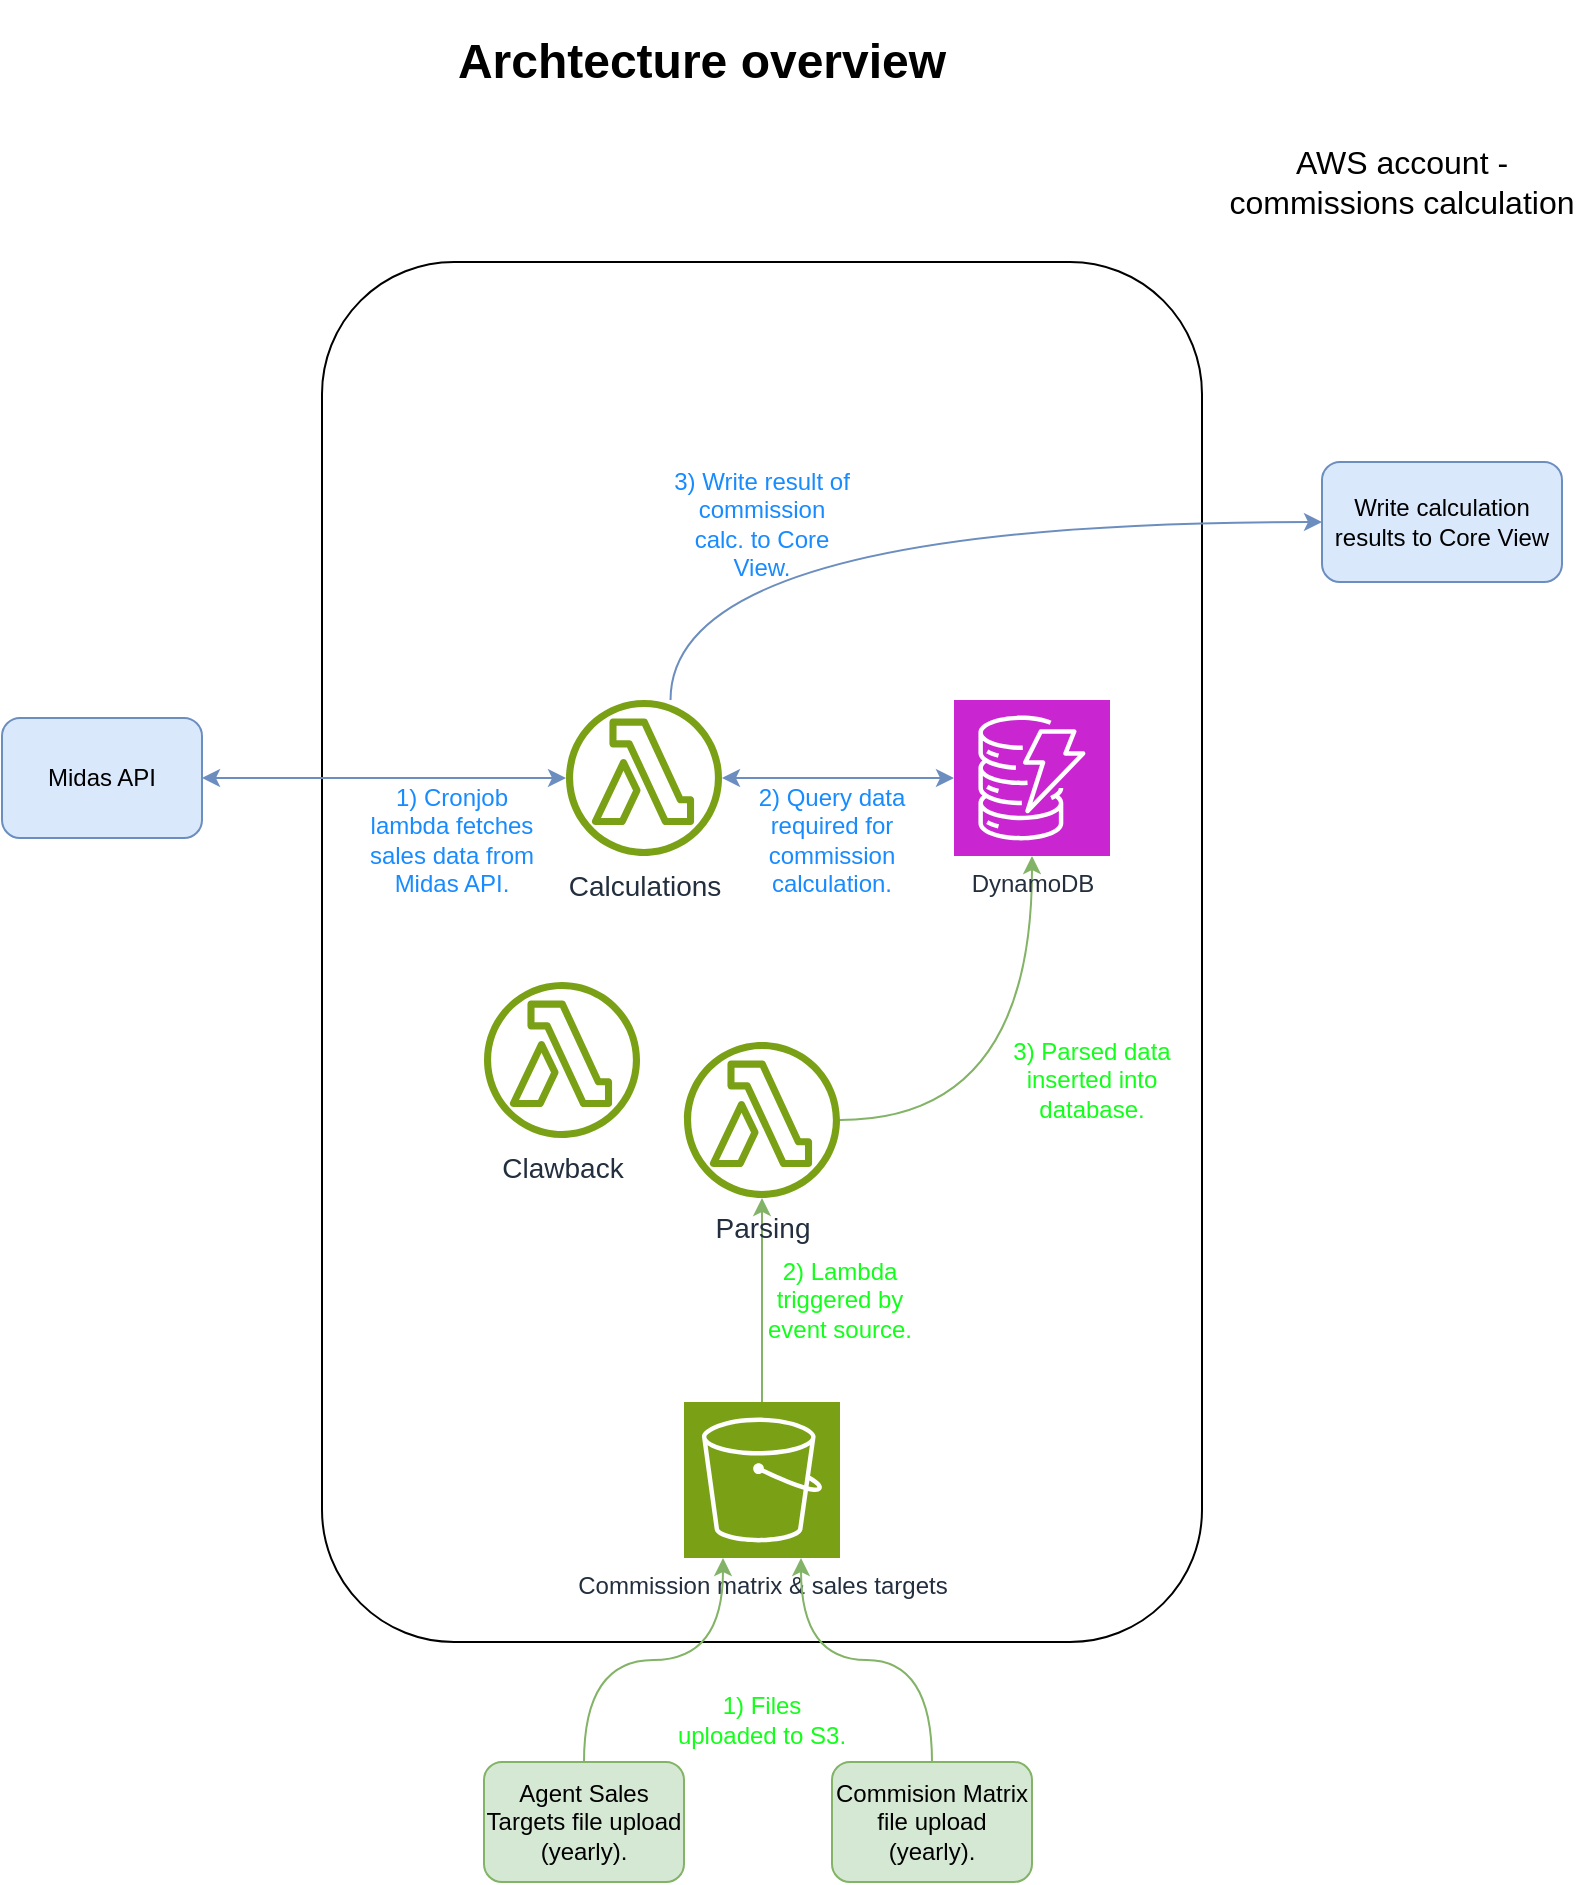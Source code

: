 <mxfile version="22.1.17" type="device">
  <diagram name="Page-1" id="CprnhcaB5m-wMpzN6rBH">
    <mxGraphModel dx="432" dy="1876" grid="1" gridSize="10" guides="1" tooltips="1" connect="1" arrows="1" fold="1" page="1" pageScale="1" pageWidth="827" pageHeight="1169" math="0" shadow="0">
      <root>
        <mxCell id="0" />
        <mxCell id="1" parent="0" />
        <mxCell id="YeDFQegcH8h2r3Rjm_9H-2" value="" style="rounded=1;whiteSpace=wrap;html=1;fillColor=none;" parent="1" vertex="1">
          <mxGeometry x="1190" y="50" width="440" height="690" as="geometry" />
        </mxCell>
        <mxCell id="YeDFQegcH8h2r3Rjm_9H-3" value="Midas API" style="rounded=1;whiteSpace=wrap;html=1;fillColor=#dae8fc;strokeColor=#6c8ebf;" parent="1" vertex="1">
          <mxGeometry x="1030" y="278" width="100" height="60" as="geometry" />
        </mxCell>
        <mxCell id="YeDFQegcH8h2r3Rjm_9H-4" style="edgeStyle=orthogonalEdgeStyle;orthogonalLoop=1;jettySize=auto;html=1;startArrow=classic;startFill=1;curved=1;entryX=0;entryY=0.5;entryDx=0;entryDy=0;entryPerimeter=0;fillColor=#dae8fc;strokeColor=#6c8ebf;" parent="1" source="YeDFQegcH8h2r3Rjm_9H-7" target="Pw8H6CO48tIshbksqKyi-1" edge="1">
          <mxGeometry relative="1" as="geometry">
            <mxPoint x="1620" y="308" as="targetPoint" />
          </mxGeometry>
        </mxCell>
        <mxCell id="YeDFQegcH8h2r3Rjm_9H-5" style="edgeStyle=orthogonalEdgeStyle;orthogonalLoop=1;jettySize=auto;html=1;exitX=0.67;exitY=0;exitDx=0;exitDy=0;exitPerimeter=0;entryX=0;entryY=0.5;entryDx=0;entryDy=0;curved=1;fillColor=#dae8fc;strokeColor=#6c8ebf;" parent="1" source="YeDFQegcH8h2r3Rjm_9H-7" target="YeDFQegcH8h2r3Rjm_9H-10" edge="1">
          <mxGeometry relative="1" as="geometry" />
        </mxCell>
        <mxCell id="PvSi0mMRjCLsmE4IRq3A-2" style="edgeStyle=orthogonalEdgeStyle;rounded=0;orthogonalLoop=1;jettySize=auto;html=1;entryX=1;entryY=0.5;entryDx=0;entryDy=0;startArrow=classic;startFill=1;fillColor=#dae8fc;strokeColor=#6c8ebf;" parent="1" source="YeDFQegcH8h2r3Rjm_9H-7" target="YeDFQegcH8h2r3Rjm_9H-3" edge="1">
          <mxGeometry relative="1" as="geometry" />
        </mxCell>
        <mxCell id="YeDFQegcH8h2r3Rjm_9H-7" value="&lt;span style=&quot;font-size: 14px;&quot;&gt;Calculations&lt;/span&gt;" style="sketch=0;outlineConnect=0;fontColor=#232F3E;gradientColor=none;fillColor=#7AA116;strokeColor=none;dashed=0;verticalLabelPosition=bottom;verticalAlign=top;align=center;html=1;fontSize=12;fontStyle=0;aspect=fixed;pointerEvents=1;shape=mxgraph.aws4.lambda_function;points=[[0,0.2,0,0,0],[0,0.4,0,0,0],[0,0.6,0,0,0],[0,0.8,0,0,0],[0.33,0,0,0,0],[0.67,0,0,0,0],[1,0.2,0,0,0],[1,0.4,0,0,0],[1,0.6,0,0,0],[1,0.8,0,0,0]];" parent="1" vertex="1">
          <mxGeometry x="1312" y="269" width="78" height="78" as="geometry" />
        </mxCell>
        <mxCell id="YeDFQegcH8h2r3Rjm_9H-8" value="&lt;font style=&quot;font-size: 16px;&quot;&gt;AWS account - commissions calculation&lt;/font&gt;" style="text;html=1;strokeColor=none;fillColor=none;align=center;verticalAlign=middle;whiteSpace=wrap;rounded=0;" parent="1" vertex="1">
          <mxGeometry x="1640" y="-40" width="180" height="100" as="geometry" />
        </mxCell>
        <mxCell id="YeDFQegcH8h2r3Rjm_9H-10" value="Write calculation results to Core View" style="rounded=1;whiteSpace=wrap;html=1;fillColor=#dae8fc;strokeColor=#6c8ebf;" parent="1" vertex="1">
          <mxGeometry x="1690" y="150" width="120" height="60" as="geometry" />
        </mxCell>
        <mxCell id="YeDFQegcH8h2r3Rjm_9H-11" style="edgeStyle=orthogonalEdgeStyle;orthogonalLoop=1;jettySize=auto;html=1;curved=1;fillColor=#d5e8d4;strokeColor=#82b366;" parent="1" source="YeDFQegcH8h2r3Rjm_9H-12" target="YeDFQegcH8h2r3Rjm_9H-13" edge="1">
          <mxGeometry relative="1" as="geometry" />
        </mxCell>
        <mxCell id="YeDFQegcH8h2r3Rjm_9H-12" value="Commission matrix &amp;amp; sales targets" style="sketch=0;points=[[0,0,0],[0.25,0,0],[0.5,0,0],[0.75,0,0],[1,0,0],[0,1,0],[0.25,1,0],[0.5,1,0],[0.75,1,0],[1,1,0],[0,0.25,0],[0,0.5,0],[0,0.75,0],[1,0.25,0],[1,0.5,0],[1,0.75,0]];outlineConnect=0;fontColor=#232F3E;fillColor=#7AA116;strokeColor=#ffffff;dashed=0;verticalLabelPosition=bottom;verticalAlign=top;align=center;html=1;fontSize=12;fontStyle=0;aspect=fixed;shape=mxgraph.aws4.resourceIcon;resIcon=mxgraph.aws4.s3;" parent="1" vertex="1">
          <mxGeometry x="1371" y="620" width="78" height="78" as="geometry" />
        </mxCell>
        <mxCell id="YeDFQegcH8h2r3Rjm_9H-13" value="&lt;span style=&quot;font-size: 14px;&quot;&gt;Parsing&lt;/span&gt;" style="sketch=0;outlineConnect=0;fontColor=#232F3E;gradientColor=none;fillColor=#7AA116;strokeColor=none;dashed=0;verticalLabelPosition=bottom;verticalAlign=top;align=center;html=1;fontSize=12;fontStyle=0;aspect=fixed;pointerEvents=1;shape=mxgraph.aws4.lambda_function;points=[[0,0.2,0,0,0],[0,0.4,0,0,0],[0,0.6,0,0,0],[0,0.8,0,0,0],[0.33,0,0,0,0],[0.67,0,0,0,0],[1,0.2,0,0,0],[1,0.4,0,0,0],[1,0.6,0,0,0],[1,0.8,0,0,0]];" parent="1" vertex="1">
          <mxGeometry x="1371" y="440" width="78" height="78" as="geometry" />
        </mxCell>
        <mxCell id="YeDFQegcH8h2r3Rjm_9H-14" style="edgeStyle=orthogonalEdgeStyle;orthogonalLoop=1;jettySize=auto;html=1;curved=1;fillColor=#d5e8d4;strokeColor=#82b366;" parent="1" source="YeDFQegcH8h2r3Rjm_9H-13" target="Pw8H6CO48tIshbksqKyi-1" edge="1">
          <mxGeometry relative="1" as="geometry">
            <mxPoint x="1659" y="347" as="targetPoint" />
          </mxGeometry>
        </mxCell>
        <mxCell id="YeDFQegcH8h2r3Rjm_9H-15" value="Agent Sales Targets file upload (yearly)." style="rounded=1;whiteSpace=wrap;html=1;fillColor=#d5e8d4;strokeColor=#82b366;" parent="1" vertex="1">
          <mxGeometry x="1271" y="800" width="100" height="60" as="geometry" />
        </mxCell>
        <mxCell id="YeDFQegcH8h2r3Rjm_9H-16" value="Commision Matrix file upload (yearly)." style="rounded=1;whiteSpace=wrap;html=1;fillColor=#d5e8d4;strokeColor=#82b366;" parent="1" vertex="1">
          <mxGeometry x="1445" y="800" width="100" height="60" as="geometry" />
        </mxCell>
        <mxCell id="YeDFQegcH8h2r3Rjm_9H-18" style="edgeStyle=orthogonalEdgeStyle;orthogonalLoop=1;jettySize=auto;html=1;entryX=0.25;entryY=1;entryDx=0;entryDy=0;entryPerimeter=0;curved=1;fillColor=#d5e8d4;strokeColor=#82b366;" parent="1" source="YeDFQegcH8h2r3Rjm_9H-15" target="YeDFQegcH8h2r3Rjm_9H-12" edge="1">
          <mxGeometry relative="1" as="geometry" />
        </mxCell>
        <mxCell id="YeDFQegcH8h2r3Rjm_9H-19" style="edgeStyle=orthogonalEdgeStyle;orthogonalLoop=1;jettySize=auto;html=1;entryX=0.75;entryY=1;entryDx=0;entryDy=0;entryPerimeter=0;curved=1;fillColor=#d5e8d4;strokeColor=#82b366;" parent="1" source="YeDFQegcH8h2r3Rjm_9H-16" target="YeDFQegcH8h2r3Rjm_9H-12" edge="1">
          <mxGeometry relative="1" as="geometry" />
        </mxCell>
        <mxCell id="YeDFQegcH8h2r3Rjm_9H-24" value="1) Cronjob lambda fetches sales data from Midas API." style="text;html=1;strokeColor=none;fillColor=none;align=center;verticalAlign=middle;whiteSpace=wrap;rounded=0;fontColor=#178BFF;" parent="1" vertex="1">
          <mxGeometry x="1210" y="310" width="90" height="58" as="geometry" />
        </mxCell>
        <mxCell id="YeDFQegcH8h2r3Rjm_9H-25" value="2) Query data required for commission calculation." style="text;html=1;strokeColor=none;fillColor=none;align=center;verticalAlign=middle;whiteSpace=wrap;rounded=0;fontColor=#178BFF;" parent="1" vertex="1">
          <mxGeometry x="1400" y="310" width="90" height="58" as="geometry" />
        </mxCell>
        <mxCell id="YeDFQegcH8h2r3Rjm_9H-26" value="3) Write result of commission calc. to Core View." style="text;html=1;strokeColor=none;fillColor=none;align=center;verticalAlign=middle;whiteSpace=wrap;rounded=0;fontColor=#178BFF;" parent="1" vertex="1">
          <mxGeometry x="1365" y="152" width="90" height="58" as="geometry" />
        </mxCell>
        <mxCell id="YeDFQegcH8h2r3Rjm_9H-27" value="1) Files uploaded to S3." style="text;html=1;strokeColor=none;fillColor=none;align=center;verticalAlign=middle;whiteSpace=wrap;rounded=0;fontColor=#12FF1A;" parent="1" vertex="1">
          <mxGeometry x="1365" y="750" width="90" height="58" as="geometry" />
        </mxCell>
        <mxCell id="YeDFQegcH8h2r3Rjm_9H-28" value="2) Lambda triggered by event source." style="text;html=1;strokeColor=none;fillColor=none;align=center;verticalAlign=middle;whiteSpace=wrap;rounded=0;fontColor=#12FF1A;" parent="1" vertex="1">
          <mxGeometry x="1404" y="540" width="90" height="58" as="geometry" />
        </mxCell>
        <mxCell id="YeDFQegcH8h2r3Rjm_9H-29" value="3) Parsed data inserted into database." style="text;html=1;strokeColor=none;fillColor=none;align=center;verticalAlign=middle;whiteSpace=wrap;rounded=0;fontColor=#12FF1A;" parent="1" vertex="1">
          <mxGeometry x="1530" y="430" width="90" height="58" as="geometry" />
        </mxCell>
        <mxCell id="Pw8H6CO48tIshbksqKyi-1" value="&lt;div style=&quot;&quot;&gt;&lt;span style=&quot;background-color: initial;&quot;&gt;DynamoDB&lt;/span&gt;&lt;/div&gt;" style="sketch=0;points=[[0,0,0],[0.25,0,0],[0.5,0,0],[0.75,0,0],[1,0,0],[0,1,0],[0.25,1,0],[0.5,1,0],[0.75,1,0],[1,1,0],[0,0.25,0],[0,0.5,0],[0,0.75,0],[1,0.25,0],[1,0.5,0],[1,0.75,0]];outlineConnect=0;fontColor=#232F3E;fillColor=#C925D1;strokeColor=#ffffff;dashed=0;verticalLabelPosition=bottom;verticalAlign=top;align=center;html=1;fontSize=12;fontStyle=0;aspect=fixed;shape=mxgraph.aws4.resourceIcon;resIcon=mxgraph.aws4.dynamodb;" parent="1" vertex="1">
          <mxGeometry x="1506" y="269" width="78" height="78" as="geometry" />
        </mxCell>
        <mxCell id="PvSi0mMRjCLsmE4IRq3A-4" value="&lt;h1&gt;Archtecture overview&lt;/h1&gt;" style="text;html=1;strokeColor=none;fillColor=none;align=center;verticalAlign=middle;whiteSpace=wrap;rounded=0;" parent="1" vertex="1">
          <mxGeometry x="1230" y="-80" width="300" height="60" as="geometry" />
        </mxCell>
        <mxCell id="utRiMi8WkIAjSKX6JkU3-1" value="&lt;span style=&quot;font-size: 14px;&quot;&gt;Clawback&lt;/span&gt;" style="sketch=0;outlineConnect=0;fontColor=#232F3E;gradientColor=none;fillColor=#7AA116;strokeColor=none;dashed=0;verticalLabelPosition=bottom;verticalAlign=top;align=center;html=1;fontSize=12;fontStyle=0;aspect=fixed;pointerEvents=1;shape=mxgraph.aws4.lambda_function;points=[[0,0.2,0,0,0],[0,0.4,0,0,0],[0,0.6,0,0,0],[0,0.8,0,0,0],[0.33,0,0,0,0],[0.67,0,0,0,0],[1,0.2,0,0,0],[1,0.4,0,0,0],[1,0.6,0,0,0],[1,0.8,0,0,0]];" vertex="1" parent="1">
          <mxGeometry x="1271" y="410" width="78" height="78" as="geometry" />
        </mxCell>
      </root>
    </mxGraphModel>
  </diagram>
</mxfile>
